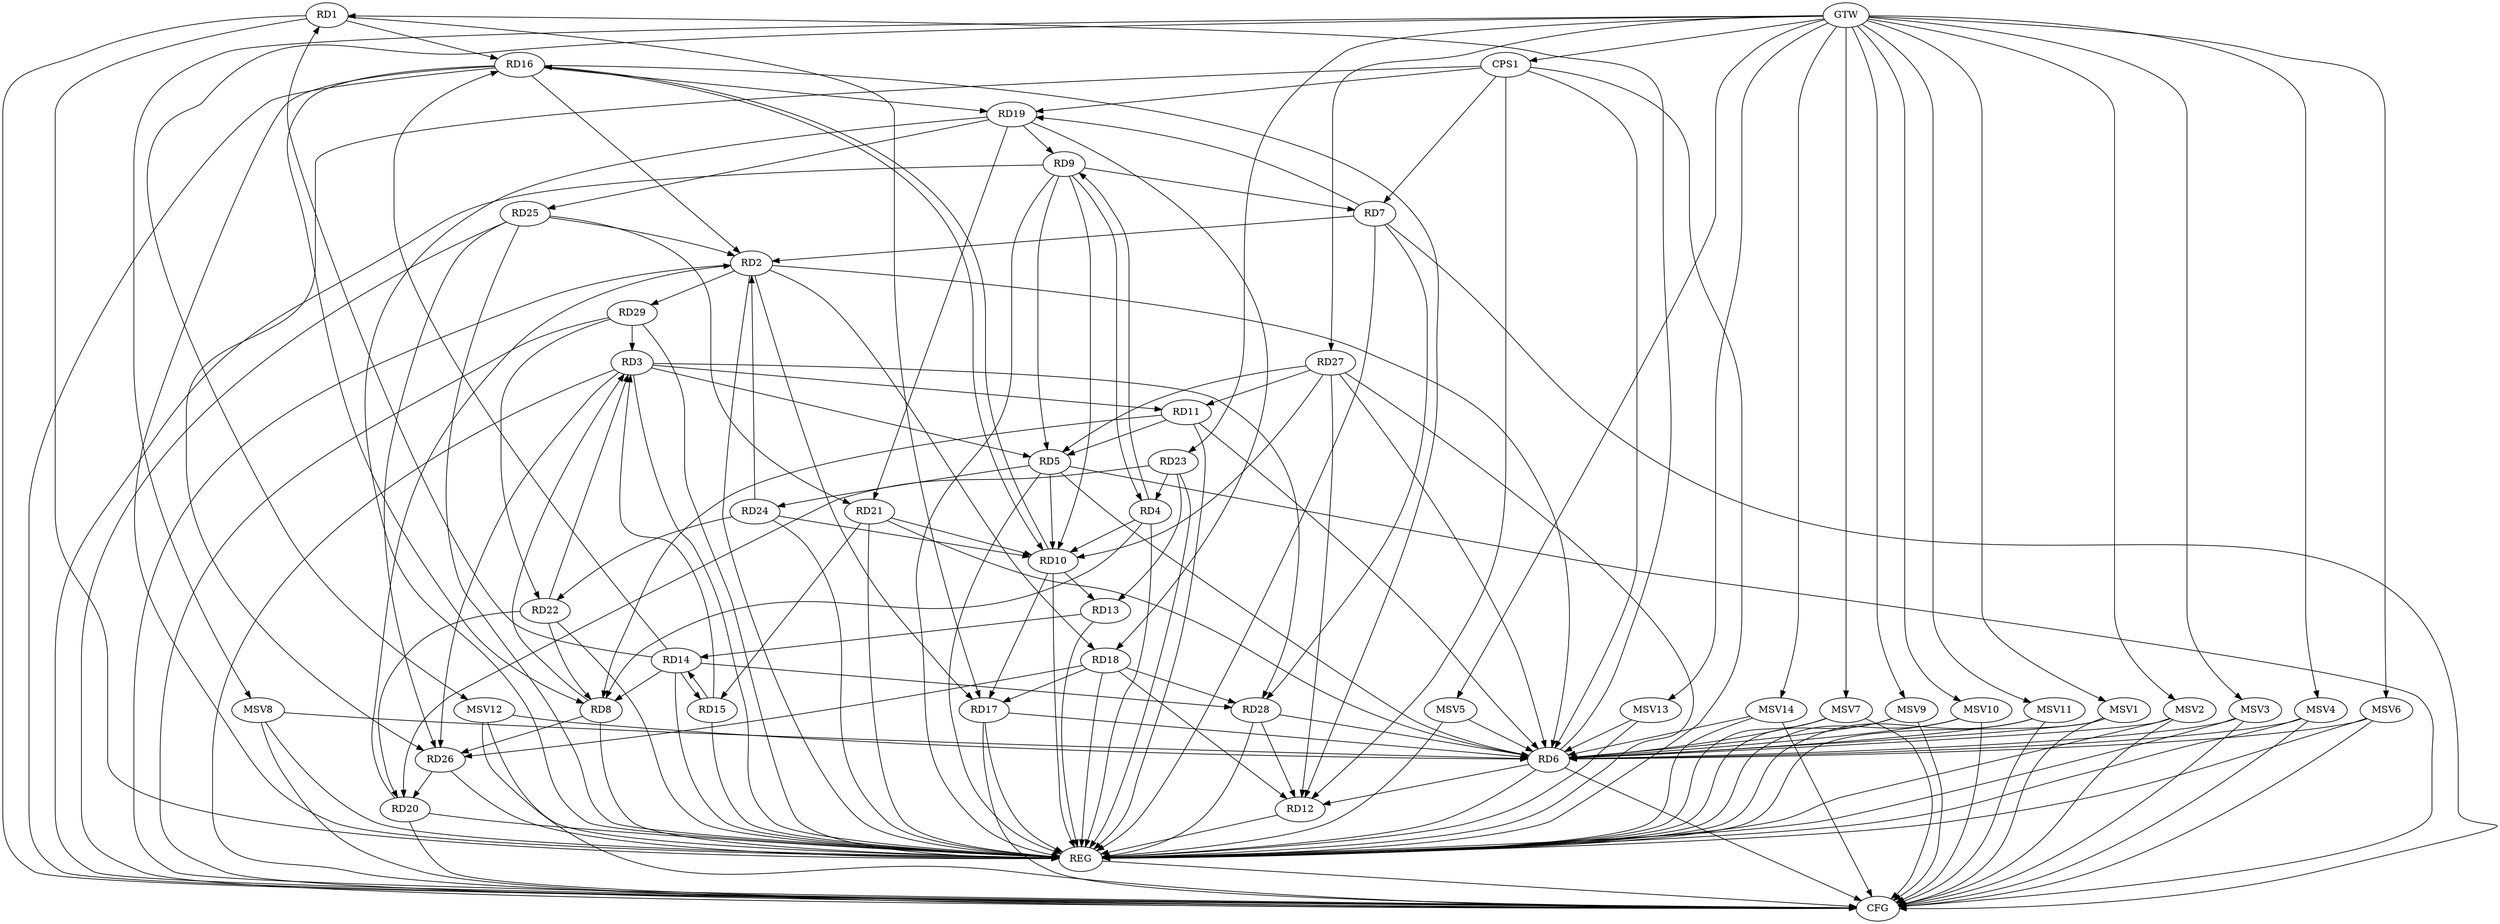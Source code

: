 strict digraph G {
  RD1 [ label="RD1" ];
  RD2 [ label="RD2" ];
  RD3 [ label="RD3" ];
  RD4 [ label="RD4" ];
  RD5 [ label="RD5" ];
  RD6 [ label="RD6" ];
  RD7 [ label="RD7" ];
  RD8 [ label="RD8" ];
  RD9 [ label="RD9" ];
  RD10 [ label="RD10" ];
  RD11 [ label="RD11" ];
  RD12 [ label="RD12" ];
  RD13 [ label="RD13" ];
  RD14 [ label="RD14" ];
  RD15 [ label="RD15" ];
  RD16 [ label="RD16" ];
  RD17 [ label="RD17" ];
  RD18 [ label="RD18" ];
  RD19 [ label="RD19" ];
  RD20 [ label="RD20" ];
  RD21 [ label="RD21" ];
  RD22 [ label="RD22" ];
  RD23 [ label="RD23" ];
  RD24 [ label="RD24" ];
  RD25 [ label="RD25" ];
  RD26 [ label="RD26" ];
  RD27 [ label="RD27" ];
  RD28 [ label="RD28" ];
  RD29 [ label="RD29" ];
  CPS1 [ label="CPS1" ];
  GTW [ label="GTW" ];
  REG [ label="REG" ];
  CFG [ label="CFG" ];
  MSV1 [ label="MSV1" ];
  MSV2 [ label="MSV2" ];
  MSV3 [ label="MSV3" ];
  MSV4 [ label="MSV4" ];
  MSV5 [ label="MSV5" ];
  MSV6 [ label="MSV6" ];
  MSV7 [ label="MSV7" ];
  MSV8 [ label="MSV8" ];
  MSV9 [ label="MSV9" ];
  MSV10 [ label="MSV10" ];
  MSV11 [ label="MSV11" ];
  MSV12 [ label="MSV12" ];
  MSV13 [ label="MSV13" ];
  MSV14 [ label="MSV14" ];
  RD6 -> RD1;
  RD14 -> RD1;
  RD1 -> RD16;
  RD1 -> RD17;
  RD2 -> RD6;
  RD7 -> RD2;
  RD16 -> RD2;
  RD2 -> RD17;
  RD2 -> RD18;
  RD20 -> RD2;
  RD24 -> RD2;
  RD25 -> RD2;
  RD2 -> RD29;
  RD3 -> RD5;
  RD8 -> RD3;
  RD3 -> RD11;
  RD15 -> RD3;
  RD22 -> RD3;
  RD3 -> RD26;
  RD3 -> RD28;
  RD29 -> RD3;
  RD4 -> RD8;
  RD4 -> RD9;
  RD9 -> RD4;
  RD4 -> RD10;
  RD23 -> RD4;
  RD5 -> RD6;
  RD9 -> RD5;
  RD5 -> RD10;
  RD11 -> RD5;
  RD5 -> RD24;
  RD27 -> RD5;
  RD11 -> RD6;
  RD6 -> RD12;
  RD17 -> RD6;
  RD21 -> RD6;
  RD27 -> RD6;
  RD28 -> RD6;
  RD9 -> RD7;
  RD7 -> RD19;
  RD7 -> RD28;
  RD11 -> RD8;
  RD14 -> RD8;
  RD16 -> RD8;
  RD22 -> RD8;
  RD8 -> RD26;
  RD9 -> RD10;
  RD19 -> RD9;
  RD10 -> RD13;
  RD10 -> RD16;
  RD16 -> RD10;
  RD10 -> RD17;
  RD21 -> RD10;
  RD24 -> RD10;
  RD27 -> RD10;
  RD27 -> RD11;
  RD16 -> RD12;
  RD18 -> RD12;
  RD27 -> RD12;
  RD28 -> RD12;
  RD13 -> RD14;
  RD23 -> RD13;
  RD14 -> RD15;
  RD15 -> RD14;
  RD14 -> RD16;
  RD14 -> RD28;
  RD21 -> RD15;
  RD16 -> RD19;
  RD18 -> RD17;
  RD19 -> RD18;
  RD18 -> RD26;
  RD18 -> RD28;
  RD19 -> RD21;
  RD19 -> RD25;
  RD22 -> RD20;
  RD23 -> RD20;
  RD26 -> RD20;
  RD25 -> RD21;
  RD24 -> RD22;
  RD29 -> RD22;
  RD25 -> RD26;
  CPS1 -> RD12;
  CPS1 -> RD19;
  CPS1 -> RD6;
  CPS1 -> RD7;
  CPS1 -> RD26;
  GTW -> RD23;
  GTW -> RD27;
  GTW -> CPS1;
  RD1 -> REG;
  RD2 -> REG;
  RD3 -> REG;
  RD4 -> REG;
  RD5 -> REG;
  RD6 -> REG;
  RD7 -> REG;
  RD8 -> REG;
  RD9 -> REG;
  RD10 -> REG;
  RD11 -> REG;
  RD12 -> REG;
  RD13 -> REG;
  RD14 -> REG;
  RD15 -> REG;
  RD16 -> REG;
  RD17 -> REG;
  RD18 -> REG;
  RD19 -> REG;
  RD20 -> REG;
  RD21 -> REG;
  RD22 -> REG;
  RD23 -> REG;
  RD24 -> REG;
  RD25 -> REG;
  RD26 -> REG;
  RD27 -> REG;
  RD28 -> REG;
  RD29 -> REG;
  CPS1 -> REG;
  RD6 -> CFG;
  RD7 -> CFG;
  RD29 -> CFG;
  RD20 -> CFG;
  RD3 -> CFG;
  RD16 -> CFG;
  RD5 -> CFG;
  RD2 -> CFG;
  RD1 -> CFG;
  RD9 -> CFG;
  RD17 -> CFG;
  RD25 -> CFG;
  REG -> CFG;
  MSV1 -> RD6;
  GTW -> MSV1;
  MSV1 -> REG;
  MSV1 -> CFG;
  MSV2 -> RD6;
  GTW -> MSV2;
  MSV2 -> REG;
  MSV2 -> CFG;
  MSV3 -> RD6;
  GTW -> MSV3;
  MSV3 -> REG;
  MSV3 -> CFG;
  MSV4 -> RD6;
  MSV5 -> RD6;
  GTW -> MSV4;
  MSV4 -> REG;
  MSV4 -> CFG;
  GTW -> MSV5;
  MSV5 -> REG;
  MSV6 -> RD6;
  MSV7 -> RD6;
  GTW -> MSV6;
  MSV6 -> REG;
  MSV6 -> CFG;
  GTW -> MSV7;
  MSV7 -> REG;
  MSV7 -> CFG;
  MSV8 -> RD6;
  MSV9 -> RD6;
  GTW -> MSV8;
  MSV8 -> REG;
  MSV8 -> CFG;
  GTW -> MSV9;
  MSV9 -> REG;
  MSV9 -> CFG;
  MSV10 -> RD6;
  GTW -> MSV10;
  MSV10 -> REG;
  MSV10 -> CFG;
  MSV11 -> RD6;
  MSV12 -> RD6;
  GTW -> MSV11;
  MSV11 -> REG;
  MSV11 -> CFG;
  GTW -> MSV12;
  MSV12 -> REG;
  MSV12 -> CFG;
  MSV13 -> RD6;
  MSV14 -> RD6;
  GTW -> MSV13;
  MSV13 -> REG;
  GTW -> MSV14;
  MSV14 -> REG;
  MSV14 -> CFG;
}
